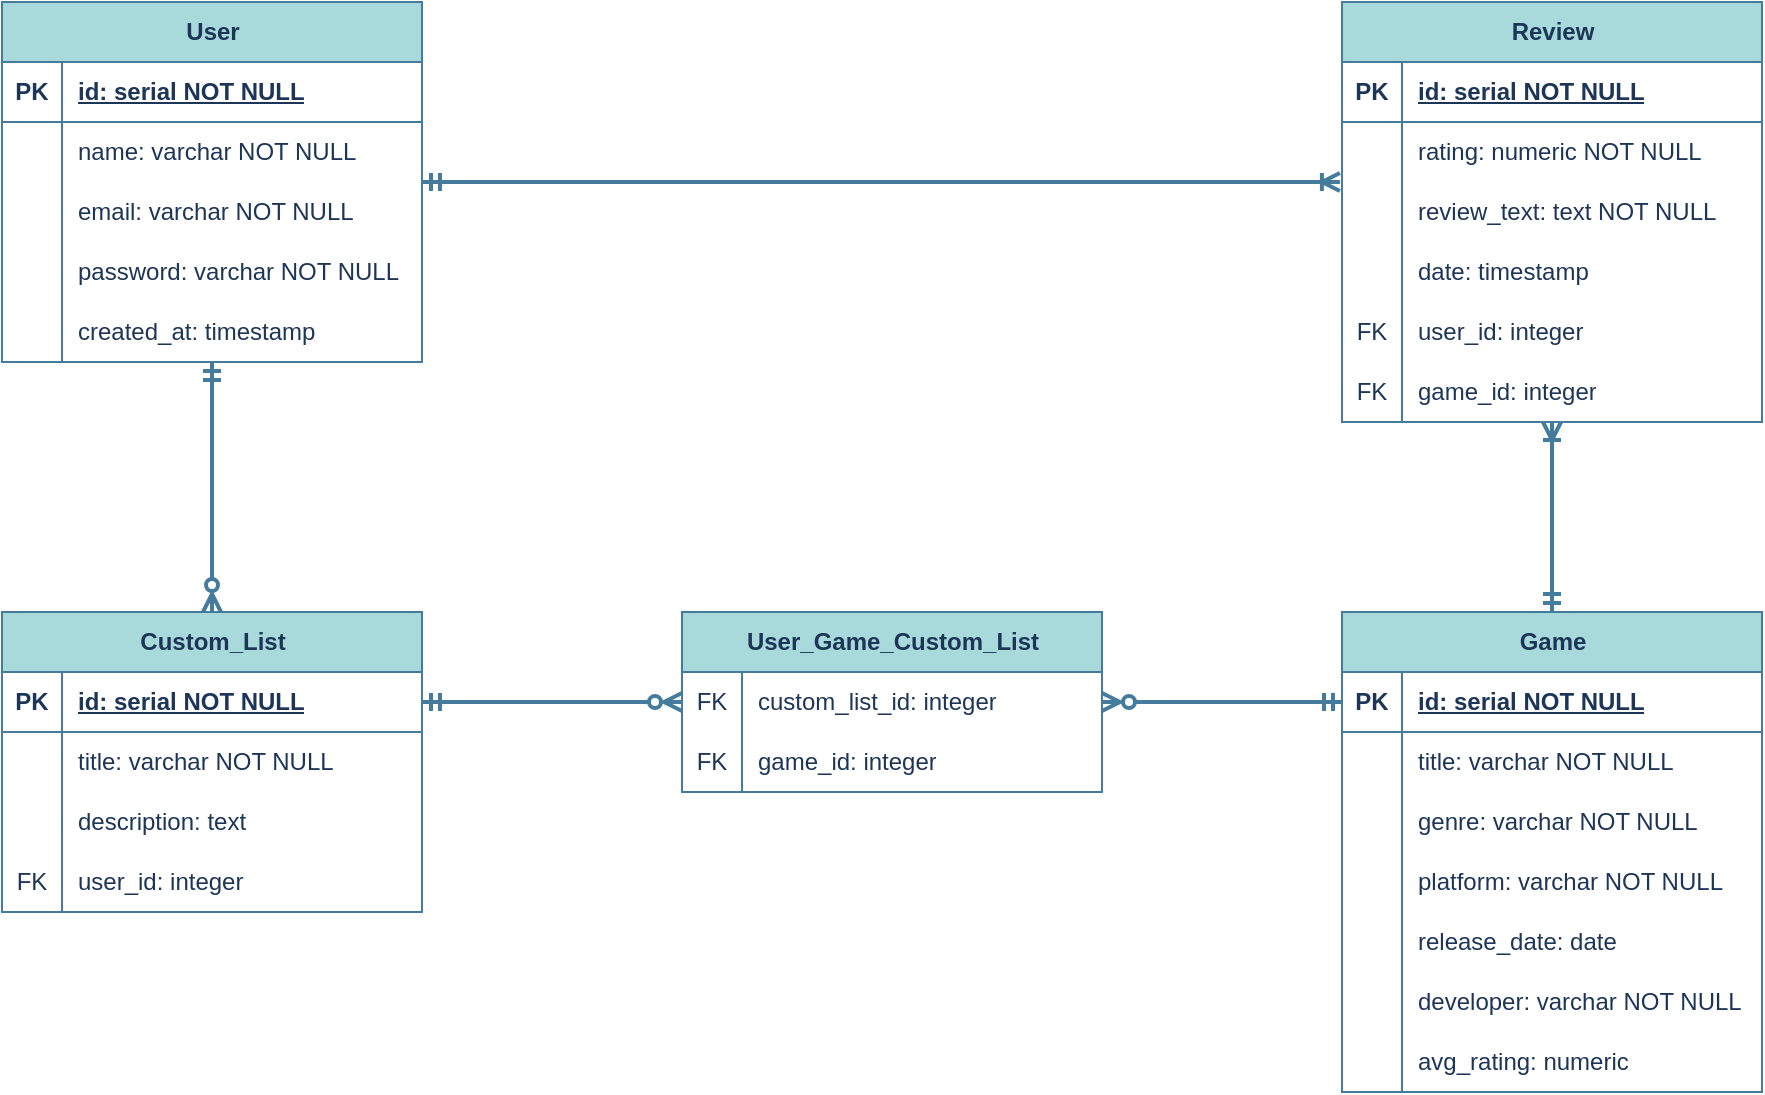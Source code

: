 <mxfile version="21.7.4" type="github">
  <diagram id="R2lEEEUBdFMjLlhIrx00" name="Page-1">
    <mxGraphModel dx="1366" dy="745" grid="1" gridSize="10" guides="1" tooltips="1" connect="1" arrows="1" fold="1" page="1" pageScale="1" pageWidth="850" pageHeight="1100" math="0" shadow="0" extFonts="Permanent Marker^https://fonts.googleapis.com/css?family=Permanent+Marker">
      <root>
        <mxCell id="0" />
        <mxCell id="1" parent="0" />
        <mxCell id="s5a3ey9joTp5pYHmRyD6-154" style="edgeStyle=orthogonalEdgeStyle;rounded=0;orthogonalLoop=1;jettySize=auto;html=1;strokeColor=#457B9D;fontColor=#1D3557;fillColor=#A8DADC;strokeWidth=2;endArrow=ERoneToMany;endFill=0;startArrow=ERmandOne;startFill=0;entryX=-0.005;entryY=0;entryDx=0;entryDy=0;entryPerimeter=0;" edge="1" parent="1" source="s5a3ey9joTp5pYHmRyD6-1" target="s5a3ey9joTp5pYHmRyD6-132">
          <mxGeometry relative="1" as="geometry">
            <Array as="points">
              <mxPoint x="1010" y="320" />
              <mxPoint x="1010" y="320" />
            </Array>
          </mxGeometry>
        </mxCell>
        <mxCell id="s5a3ey9joTp5pYHmRyD6-160" style="edgeStyle=orthogonalEdgeStyle;rounded=0;orthogonalLoop=1;jettySize=auto;html=1;entryX=0.5;entryY=0;entryDx=0;entryDy=0;strokeColor=#457B9D;fontColor=#1D3557;fillColor=#A8DADC;endArrow=ERzeroToMany;endFill=0;strokeWidth=2;startArrow=ERmandOne;startFill=0;" edge="1" parent="1" source="s5a3ey9joTp5pYHmRyD6-1" target="s5a3ey9joTp5pYHmRyD6-80">
          <mxGeometry relative="1" as="geometry" />
        </mxCell>
        <mxCell id="s5a3ey9joTp5pYHmRyD6-1" value="User" style="shape=table;startSize=30;container=1;collapsible=1;childLayout=tableLayout;fixedRows=1;rowLines=0;fontStyle=1;align=center;resizeLast=1;html=1;strokeColor=#457B9D;fontColor=#1D3557;fillColor=#A8DADC;" vertex="1" parent="1">
          <mxGeometry x="450" y="230" width="210" height="180" as="geometry" />
        </mxCell>
        <mxCell id="s5a3ey9joTp5pYHmRyD6-2" value="" style="shape=tableRow;horizontal=0;startSize=0;swimlaneHead=0;swimlaneBody=0;fillColor=none;collapsible=0;dropTarget=0;points=[[0,0.5],[1,0.5]];portConstraint=eastwest;top=0;left=0;right=0;bottom=1;strokeColor=#457B9D;fontColor=#1D3557;" vertex="1" parent="s5a3ey9joTp5pYHmRyD6-1">
          <mxGeometry y="30" width="210" height="30" as="geometry" />
        </mxCell>
        <mxCell id="s5a3ey9joTp5pYHmRyD6-3" value="PK" style="shape=partialRectangle;connectable=0;fillColor=none;top=0;left=0;bottom=0;right=0;fontStyle=1;overflow=hidden;whiteSpace=wrap;html=1;strokeColor=#457B9D;fontColor=#1D3557;" vertex="1" parent="s5a3ey9joTp5pYHmRyD6-2">
          <mxGeometry width="30" height="30" as="geometry">
            <mxRectangle width="30" height="30" as="alternateBounds" />
          </mxGeometry>
        </mxCell>
        <mxCell id="s5a3ey9joTp5pYHmRyD6-4" value="id: serial NOT NULL" style="shape=partialRectangle;connectable=0;fillColor=none;top=0;left=0;bottom=0;right=0;align=left;spacingLeft=6;fontStyle=5;overflow=hidden;whiteSpace=wrap;html=1;strokeColor=#457B9D;fontColor=#1D3557;" vertex="1" parent="s5a3ey9joTp5pYHmRyD6-2">
          <mxGeometry x="30" width="180" height="30" as="geometry">
            <mxRectangle width="180" height="30" as="alternateBounds" />
          </mxGeometry>
        </mxCell>
        <mxCell id="s5a3ey9joTp5pYHmRyD6-5" value="" style="shape=tableRow;horizontal=0;startSize=0;swimlaneHead=0;swimlaneBody=0;fillColor=none;collapsible=0;dropTarget=0;points=[[0,0.5],[1,0.5]];portConstraint=eastwest;top=0;left=0;right=0;bottom=0;strokeColor=#457B9D;fontColor=#1D3557;" vertex="1" parent="s5a3ey9joTp5pYHmRyD6-1">
          <mxGeometry y="60" width="210" height="30" as="geometry" />
        </mxCell>
        <mxCell id="s5a3ey9joTp5pYHmRyD6-6" value="" style="shape=partialRectangle;connectable=0;fillColor=none;top=0;left=0;bottom=0;right=0;editable=1;overflow=hidden;whiteSpace=wrap;html=1;strokeColor=#457B9D;fontColor=#1D3557;" vertex="1" parent="s5a3ey9joTp5pYHmRyD6-5">
          <mxGeometry width="30" height="30" as="geometry">
            <mxRectangle width="30" height="30" as="alternateBounds" />
          </mxGeometry>
        </mxCell>
        <mxCell id="s5a3ey9joTp5pYHmRyD6-7" value="name: varchar NOT NULL" style="shape=partialRectangle;connectable=0;fillColor=none;top=0;left=0;bottom=0;right=0;align=left;spacingLeft=6;overflow=hidden;whiteSpace=wrap;html=1;strokeColor=#457B9D;fontColor=#1D3557;" vertex="1" parent="s5a3ey9joTp5pYHmRyD6-5">
          <mxGeometry x="30" width="180" height="30" as="geometry">
            <mxRectangle width="180" height="30" as="alternateBounds" />
          </mxGeometry>
        </mxCell>
        <mxCell id="s5a3ey9joTp5pYHmRyD6-8" value="" style="shape=tableRow;horizontal=0;startSize=0;swimlaneHead=0;swimlaneBody=0;fillColor=none;collapsible=0;dropTarget=0;points=[[0,0.5],[1,0.5]];portConstraint=eastwest;top=0;left=0;right=0;bottom=0;strokeColor=#457B9D;fontColor=#1D3557;" vertex="1" parent="s5a3ey9joTp5pYHmRyD6-1">
          <mxGeometry y="90" width="210" height="30" as="geometry" />
        </mxCell>
        <mxCell id="s5a3ey9joTp5pYHmRyD6-9" value="" style="shape=partialRectangle;connectable=0;fillColor=none;top=0;left=0;bottom=0;right=0;editable=1;overflow=hidden;whiteSpace=wrap;html=1;strokeColor=#457B9D;fontColor=#1D3557;" vertex="1" parent="s5a3ey9joTp5pYHmRyD6-8">
          <mxGeometry width="30" height="30" as="geometry">
            <mxRectangle width="30" height="30" as="alternateBounds" />
          </mxGeometry>
        </mxCell>
        <mxCell id="s5a3ey9joTp5pYHmRyD6-10" value="email: varchar NOT NULL" style="shape=partialRectangle;connectable=0;fillColor=none;top=0;left=0;bottom=0;right=0;align=left;spacingLeft=6;overflow=hidden;whiteSpace=wrap;html=1;strokeColor=#457B9D;fontColor=#1D3557;" vertex="1" parent="s5a3ey9joTp5pYHmRyD6-8">
          <mxGeometry x="30" width="180" height="30" as="geometry">
            <mxRectangle width="180" height="30" as="alternateBounds" />
          </mxGeometry>
        </mxCell>
        <mxCell id="s5a3ey9joTp5pYHmRyD6-11" value="" style="shape=tableRow;horizontal=0;startSize=0;swimlaneHead=0;swimlaneBody=0;fillColor=none;collapsible=0;dropTarget=0;points=[[0,0.5],[1,0.5]];portConstraint=eastwest;top=0;left=0;right=0;bottom=0;strokeColor=#457B9D;fontColor=#1D3557;" vertex="1" parent="s5a3ey9joTp5pYHmRyD6-1">
          <mxGeometry y="120" width="210" height="30" as="geometry" />
        </mxCell>
        <mxCell id="s5a3ey9joTp5pYHmRyD6-12" value="" style="shape=partialRectangle;connectable=0;fillColor=none;top=0;left=0;bottom=0;right=0;editable=1;overflow=hidden;whiteSpace=wrap;html=1;strokeColor=#457B9D;fontColor=#1D3557;" vertex="1" parent="s5a3ey9joTp5pYHmRyD6-11">
          <mxGeometry width="30" height="30" as="geometry">
            <mxRectangle width="30" height="30" as="alternateBounds" />
          </mxGeometry>
        </mxCell>
        <mxCell id="s5a3ey9joTp5pYHmRyD6-13" value="password: varchar NOT NULL" style="shape=partialRectangle;connectable=0;fillColor=none;top=0;left=0;bottom=0;right=0;align=left;spacingLeft=6;overflow=hidden;whiteSpace=wrap;html=1;strokeColor=#457B9D;fontColor=#1D3557;" vertex="1" parent="s5a3ey9joTp5pYHmRyD6-11">
          <mxGeometry x="30" width="180" height="30" as="geometry">
            <mxRectangle width="180" height="30" as="alternateBounds" />
          </mxGeometry>
        </mxCell>
        <mxCell id="s5a3ey9joTp5pYHmRyD6-17" value="" style="shape=tableRow;horizontal=0;startSize=0;swimlaneHead=0;swimlaneBody=0;fillColor=none;collapsible=0;dropTarget=0;points=[[0,0.5],[1,0.5]];portConstraint=eastwest;top=0;left=0;right=0;bottom=0;strokeColor=#457B9D;fontColor=#1D3557;" vertex="1" parent="s5a3ey9joTp5pYHmRyD6-1">
          <mxGeometry y="150" width="210" height="30" as="geometry" />
        </mxCell>
        <mxCell id="s5a3ey9joTp5pYHmRyD6-18" value="" style="shape=partialRectangle;connectable=0;fillColor=none;top=0;left=0;bottom=0;right=0;editable=1;overflow=hidden;whiteSpace=wrap;html=1;strokeColor=#457B9D;fontColor=#1D3557;" vertex="1" parent="s5a3ey9joTp5pYHmRyD6-17">
          <mxGeometry width="30" height="30" as="geometry">
            <mxRectangle width="30" height="30" as="alternateBounds" />
          </mxGeometry>
        </mxCell>
        <mxCell id="s5a3ey9joTp5pYHmRyD6-19" value="created_at: timestamp" style="shape=partialRectangle;connectable=0;fillColor=none;top=0;left=0;bottom=0;right=0;align=left;spacingLeft=6;overflow=hidden;whiteSpace=wrap;html=1;strokeColor=#457B9D;fontColor=#1D3557;" vertex="1" parent="s5a3ey9joTp5pYHmRyD6-17">
          <mxGeometry x="30" width="180" height="30" as="geometry">
            <mxRectangle width="180" height="30" as="alternateBounds" />
          </mxGeometry>
        </mxCell>
        <mxCell id="s5a3ey9joTp5pYHmRyD6-58" value="Game" style="shape=table;startSize=30;container=1;collapsible=1;childLayout=tableLayout;fixedRows=1;rowLines=0;fontStyle=1;align=center;resizeLast=1;html=1;strokeColor=#457B9D;fontColor=#1D3557;fillColor=#A8DADC;" vertex="1" parent="1">
          <mxGeometry x="1120" y="535" width="210" height="240" as="geometry" />
        </mxCell>
        <mxCell id="s5a3ey9joTp5pYHmRyD6-59" value="" style="shape=tableRow;horizontal=0;startSize=0;swimlaneHead=0;swimlaneBody=0;fillColor=none;collapsible=0;dropTarget=0;points=[[0,0.5],[1,0.5]];portConstraint=eastwest;top=0;left=0;right=0;bottom=1;strokeColor=#457B9D;fontColor=#1D3557;" vertex="1" parent="s5a3ey9joTp5pYHmRyD6-58">
          <mxGeometry y="30" width="210" height="30" as="geometry" />
        </mxCell>
        <mxCell id="s5a3ey9joTp5pYHmRyD6-60" value="PK" style="shape=partialRectangle;connectable=0;fillColor=none;top=0;left=0;bottom=0;right=0;fontStyle=1;overflow=hidden;whiteSpace=wrap;html=1;strokeColor=#457B9D;fontColor=#1D3557;" vertex="1" parent="s5a3ey9joTp5pYHmRyD6-59">
          <mxGeometry width="30" height="30" as="geometry">
            <mxRectangle width="30" height="30" as="alternateBounds" />
          </mxGeometry>
        </mxCell>
        <mxCell id="s5a3ey9joTp5pYHmRyD6-61" value="id: serial NOT NULL" style="shape=partialRectangle;connectable=0;fillColor=none;top=0;left=0;bottom=0;right=0;align=left;spacingLeft=6;fontStyle=5;overflow=hidden;whiteSpace=wrap;html=1;strokeColor=#457B9D;fontColor=#1D3557;" vertex="1" parent="s5a3ey9joTp5pYHmRyD6-59">
          <mxGeometry x="30" width="180" height="30" as="geometry">
            <mxRectangle width="180" height="30" as="alternateBounds" />
          </mxGeometry>
        </mxCell>
        <mxCell id="s5a3ey9joTp5pYHmRyD6-62" value="" style="shape=tableRow;horizontal=0;startSize=0;swimlaneHead=0;swimlaneBody=0;fillColor=none;collapsible=0;dropTarget=0;points=[[0,0.5],[1,0.5]];portConstraint=eastwest;top=0;left=0;right=0;bottom=0;strokeColor=#457B9D;fontColor=#1D3557;" vertex="1" parent="s5a3ey9joTp5pYHmRyD6-58">
          <mxGeometry y="60" width="210" height="30" as="geometry" />
        </mxCell>
        <mxCell id="s5a3ey9joTp5pYHmRyD6-63" value="" style="shape=partialRectangle;connectable=0;fillColor=none;top=0;left=0;bottom=0;right=0;editable=1;overflow=hidden;whiteSpace=wrap;html=1;strokeColor=#457B9D;fontColor=#1D3557;" vertex="1" parent="s5a3ey9joTp5pYHmRyD6-62">
          <mxGeometry width="30" height="30" as="geometry">
            <mxRectangle width="30" height="30" as="alternateBounds" />
          </mxGeometry>
        </mxCell>
        <mxCell id="s5a3ey9joTp5pYHmRyD6-64" value="title: varchar NOT NULL" style="shape=partialRectangle;connectable=0;fillColor=none;top=0;left=0;bottom=0;right=0;align=left;spacingLeft=6;overflow=hidden;whiteSpace=wrap;html=1;strokeColor=#457B9D;fontColor=#1D3557;" vertex="1" parent="s5a3ey9joTp5pYHmRyD6-62">
          <mxGeometry x="30" width="180" height="30" as="geometry">
            <mxRectangle width="180" height="30" as="alternateBounds" />
          </mxGeometry>
        </mxCell>
        <mxCell id="s5a3ey9joTp5pYHmRyD6-65" value="" style="shape=tableRow;horizontal=0;startSize=0;swimlaneHead=0;swimlaneBody=0;fillColor=none;collapsible=0;dropTarget=0;points=[[0,0.5],[1,0.5]];portConstraint=eastwest;top=0;left=0;right=0;bottom=0;strokeColor=#457B9D;fontColor=#1D3557;" vertex="1" parent="s5a3ey9joTp5pYHmRyD6-58">
          <mxGeometry y="90" width="210" height="30" as="geometry" />
        </mxCell>
        <mxCell id="s5a3ey9joTp5pYHmRyD6-66" value="" style="shape=partialRectangle;connectable=0;fillColor=none;top=0;left=0;bottom=0;right=0;editable=1;overflow=hidden;whiteSpace=wrap;html=1;strokeColor=#457B9D;fontColor=#1D3557;" vertex="1" parent="s5a3ey9joTp5pYHmRyD6-65">
          <mxGeometry width="30" height="30" as="geometry">
            <mxRectangle width="30" height="30" as="alternateBounds" />
          </mxGeometry>
        </mxCell>
        <mxCell id="s5a3ey9joTp5pYHmRyD6-67" value="genre: varchar NOT NULL" style="shape=partialRectangle;connectable=0;fillColor=none;top=0;left=0;bottom=0;right=0;align=left;spacingLeft=6;overflow=hidden;whiteSpace=wrap;html=1;strokeColor=#457B9D;fontColor=#1D3557;" vertex="1" parent="s5a3ey9joTp5pYHmRyD6-65">
          <mxGeometry x="30" width="180" height="30" as="geometry">
            <mxRectangle width="180" height="30" as="alternateBounds" />
          </mxGeometry>
        </mxCell>
        <mxCell id="s5a3ey9joTp5pYHmRyD6-68" value="" style="shape=tableRow;horizontal=0;startSize=0;swimlaneHead=0;swimlaneBody=0;fillColor=none;collapsible=0;dropTarget=0;points=[[0,0.5],[1,0.5]];portConstraint=eastwest;top=0;left=0;right=0;bottom=0;strokeColor=#457B9D;fontColor=#1D3557;" vertex="1" parent="s5a3ey9joTp5pYHmRyD6-58">
          <mxGeometry y="120" width="210" height="30" as="geometry" />
        </mxCell>
        <mxCell id="s5a3ey9joTp5pYHmRyD6-69" value="" style="shape=partialRectangle;connectable=0;fillColor=none;top=0;left=0;bottom=0;right=0;editable=1;overflow=hidden;whiteSpace=wrap;html=1;strokeColor=#457B9D;fontColor=#1D3557;" vertex="1" parent="s5a3ey9joTp5pYHmRyD6-68">
          <mxGeometry width="30" height="30" as="geometry">
            <mxRectangle width="30" height="30" as="alternateBounds" />
          </mxGeometry>
        </mxCell>
        <mxCell id="s5a3ey9joTp5pYHmRyD6-70" value="platform: varchar NOT NULL" style="shape=partialRectangle;connectable=0;fillColor=none;top=0;left=0;bottom=0;right=0;align=left;spacingLeft=6;overflow=hidden;whiteSpace=wrap;html=1;strokeColor=#457B9D;fontColor=#1D3557;" vertex="1" parent="s5a3ey9joTp5pYHmRyD6-68">
          <mxGeometry x="30" width="180" height="30" as="geometry">
            <mxRectangle width="180" height="30" as="alternateBounds" />
          </mxGeometry>
        </mxCell>
        <mxCell id="s5a3ey9joTp5pYHmRyD6-71" value="" style="shape=tableRow;horizontal=0;startSize=0;swimlaneHead=0;swimlaneBody=0;fillColor=none;collapsible=0;dropTarget=0;points=[[0,0.5],[1,0.5]];portConstraint=eastwest;top=0;left=0;right=0;bottom=0;strokeColor=#457B9D;fontColor=#1D3557;" vertex="1" parent="s5a3ey9joTp5pYHmRyD6-58">
          <mxGeometry y="150" width="210" height="30" as="geometry" />
        </mxCell>
        <mxCell id="s5a3ey9joTp5pYHmRyD6-72" value="" style="shape=partialRectangle;connectable=0;fillColor=none;top=0;left=0;bottom=0;right=0;editable=1;overflow=hidden;whiteSpace=wrap;html=1;strokeColor=#457B9D;fontColor=#1D3557;" vertex="1" parent="s5a3ey9joTp5pYHmRyD6-71">
          <mxGeometry width="30" height="30" as="geometry">
            <mxRectangle width="30" height="30" as="alternateBounds" />
          </mxGeometry>
        </mxCell>
        <mxCell id="s5a3ey9joTp5pYHmRyD6-73" value="release_date: date" style="shape=partialRectangle;connectable=0;fillColor=none;top=0;left=0;bottom=0;right=0;align=left;spacingLeft=6;overflow=hidden;whiteSpace=wrap;html=1;strokeColor=#457B9D;fontColor=#1D3557;" vertex="1" parent="s5a3ey9joTp5pYHmRyD6-71">
          <mxGeometry x="30" width="180" height="30" as="geometry">
            <mxRectangle width="180" height="30" as="alternateBounds" />
          </mxGeometry>
        </mxCell>
        <mxCell id="s5a3ey9joTp5pYHmRyD6-74" value="" style="shape=tableRow;horizontal=0;startSize=0;swimlaneHead=0;swimlaneBody=0;fillColor=none;collapsible=0;dropTarget=0;points=[[0,0.5],[1,0.5]];portConstraint=eastwest;top=0;left=0;right=0;bottom=0;strokeColor=#457B9D;fontColor=#1D3557;" vertex="1" parent="s5a3ey9joTp5pYHmRyD6-58">
          <mxGeometry y="180" width="210" height="30" as="geometry" />
        </mxCell>
        <mxCell id="s5a3ey9joTp5pYHmRyD6-75" value="" style="shape=partialRectangle;connectable=0;fillColor=none;top=0;left=0;bottom=0;right=0;editable=1;overflow=hidden;whiteSpace=wrap;html=1;strokeColor=#457B9D;fontColor=#1D3557;" vertex="1" parent="s5a3ey9joTp5pYHmRyD6-74">
          <mxGeometry width="30" height="30" as="geometry">
            <mxRectangle width="30" height="30" as="alternateBounds" />
          </mxGeometry>
        </mxCell>
        <mxCell id="s5a3ey9joTp5pYHmRyD6-76" value="developer: varchar NOT NULL" style="shape=partialRectangle;connectable=0;fillColor=none;top=0;left=0;bottom=0;right=0;align=left;spacingLeft=6;overflow=hidden;whiteSpace=wrap;html=1;strokeColor=#457B9D;fontColor=#1D3557;" vertex="1" parent="s5a3ey9joTp5pYHmRyD6-74">
          <mxGeometry x="30" width="180" height="30" as="geometry">
            <mxRectangle width="180" height="30" as="alternateBounds" />
          </mxGeometry>
        </mxCell>
        <mxCell id="s5a3ey9joTp5pYHmRyD6-77" value="" style="shape=tableRow;horizontal=0;startSize=0;swimlaneHead=0;swimlaneBody=0;fillColor=none;collapsible=0;dropTarget=0;points=[[0,0.5],[1,0.5]];portConstraint=eastwest;top=0;left=0;right=0;bottom=0;strokeColor=#457B9D;fontColor=#1D3557;" vertex="1" parent="s5a3ey9joTp5pYHmRyD6-58">
          <mxGeometry y="210" width="210" height="30" as="geometry" />
        </mxCell>
        <mxCell id="s5a3ey9joTp5pYHmRyD6-78" value="" style="shape=partialRectangle;connectable=0;fillColor=none;top=0;left=0;bottom=0;right=0;editable=1;overflow=hidden;whiteSpace=wrap;html=1;strokeColor=#457B9D;fontColor=#1D3557;" vertex="1" parent="s5a3ey9joTp5pYHmRyD6-77">
          <mxGeometry width="30" height="30" as="geometry">
            <mxRectangle width="30" height="30" as="alternateBounds" />
          </mxGeometry>
        </mxCell>
        <mxCell id="s5a3ey9joTp5pYHmRyD6-79" value="avg_rating: numeric" style="shape=partialRectangle;connectable=0;fillColor=none;top=0;left=0;bottom=0;right=0;align=left;spacingLeft=6;overflow=hidden;whiteSpace=wrap;html=1;strokeColor=#457B9D;fontColor=#1D3557;" vertex="1" parent="s5a3ey9joTp5pYHmRyD6-77">
          <mxGeometry x="30" width="180" height="30" as="geometry">
            <mxRectangle width="180" height="30" as="alternateBounds" />
          </mxGeometry>
        </mxCell>
        <mxCell id="s5a3ey9joTp5pYHmRyD6-80" value="Custom_List" style="shape=table;startSize=30;container=1;collapsible=1;childLayout=tableLayout;fixedRows=1;rowLines=0;fontStyle=1;align=center;resizeLast=1;html=1;strokeColor=#457B9D;fontColor=#1D3557;fillColor=#A8DADC;" vertex="1" parent="1">
          <mxGeometry x="450" y="535" width="210" height="150" as="geometry" />
        </mxCell>
        <mxCell id="s5a3ey9joTp5pYHmRyD6-81" value="" style="shape=tableRow;horizontal=0;startSize=0;swimlaneHead=0;swimlaneBody=0;fillColor=none;collapsible=0;dropTarget=0;points=[[0,0.5],[1,0.5]];portConstraint=eastwest;top=0;left=0;right=0;bottom=1;strokeColor=#457B9D;fontColor=#1D3557;" vertex="1" parent="s5a3ey9joTp5pYHmRyD6-80">
          <mxGeometry y="30" width="210" height="30" as="geometry" />
        </mxCell>
        <mxCell id="s5a3ey9joTp5pYHmRyD6-82" value="PK" style="shape=partialRectangle;connectable=0;fillColor=none;top=0;left=0;bottom=0;right=0;fontStyle=1;overflow=hidden;whiteSpace=wrap;html=1;strokeColor=#457B9D;fontColor=#1D3557;" vertex="1" parent="s5a3ey9joTp5pYHmRyD6-81">
          <mxGeometry width="30" height="30" as="geometry">
            <mxRectangle width="30" height="30" as="alternateBounds" />
          </mxGeometry>
        </mxCell>
        <mxCell id="s5a3ey9joTp5pYHmRyD6-83" value="id: serial NOT NULL" style="shape=partialRectangle;connectable=0;fillColor=none;top=0;left=0;bottom=0;right=0;align=left;spacingLeft=6;fontStyle=5;overflow=hidden;whiteSpace=wrap;html=1;strokeColor=#457B9D;fontColor=#1D3557;" vertex="1" parent="s5a3ey9joTp5pYHmRyD6-81">
          <mxGeometry x="30" width="180" height="30" as="geometry">
            <mxRectangle width="180" height="30" as="alternateBounds" />
          </mxGeometry>
        </mxCell>
        <mxCell id="s5a3ey9joTp5pYHmRyD6-87" value="" style="shape=tableRow;horizontal=0;startSize=0;swimlaneHead=0;swimlaneBody=0;fillColor=none;collapsible=0;dropTarget=0;points=[[0,0.5],[1,0.5]];portConstraint=eastwest;top=0;left=0;right=0;bottom=0;strokeColor=#457B9D;fontColor=#1D3557;" vertex="1" parent="s5a3ey9joTp5pYHmRyD6-80">
          <mxGeometry y="60" width="210" height="30" as="geometry" />
        </mxCell>
        <mxCell id="s5a3ey9joTp5pYHmRyD6-88" value="" style="shape=partialRectangle;connectable=0;fillColor=none;top=0;left=0;bottom=0;right=0;editable=1;overflow=hidden;whiteSpace=wrap;html=1;strokeColor=#457B9D;fontColor=#1D3557;" vertex="1" parent="s5a3ey9joTp5pYHmRyD6-87">
          <mxGeometry width="30" height="30" as="geometry">
            <mxRectangle width="30" height="30" as="alternateBounds" />
          </mxGeometry>
        </mxCell>
        <mxCell id="s5a3ey9joTp5pYHmRyD6-89" value="title: varchar NOT NULL" style="shape=partialRectangle;connectable=0;fillColor=none;top=0;left=0;bottom=0;right=0;align=left;spacingLeft=6;overflow=hidden;whiteSpace=wrap;html=1;strokeColor=#457B9D;fontColor=#1D3557;" vertex="1" parent="s5a3ey9joTp5pYHmRyD6-87">
          <mxGeometry x="30" width="180" height="30" as="geometry">
            <mxRectangle width="180" height="30" as="alternateBounds" />
          </mxGeometry>
        </mxCell>
        <mxCell id="s5a3ey9joTp5pYHmRyD6-90" value="" style="shape=tableRow;horizontal=0;startSize=0;swimlaneHead=0;swimlaneBody=0;fillColor=none;collapsible=0;dropTarget=0;points=[[0,0.5],[1,0.5]];portConstraint=eastwest;top=0;left=0;right=0;bottom=0;strokeColor=#457B9D;fontColor=#1D3557;" vertex="1" parent="s5a3ey9joTp5pYHmRyD6-80">
          <mxGeometry y="90" width="210" height="30" as="geometry" />
        </mxCell>
        <mxCell id="s5a3ey9joTp5pYHmRyD6-91" value="" style="shape=partialRectangle;connectable=0;fillColor=none;top=0;left=0;bottom=0;right=0;editable=1;overflow=hidden;whiteSpace=wrap;html=1;strokeColor=#457B9D;fontColor=#1D3557;" vertex="1" parent="s5a3ey9joTp5pYHmRyD6-90">
          <mxGeometry width="30" height="30" as="geometry">
            <mxRectangle width="30" height="30" as="alternateBounds" />
          </mxGeometry>
        </mxCell>
        <mxCell id="s5a3ey9joTp5pYHmRyD6-92" value="description: text" style="shape=partialRectangle;connectable=0;fillColor=none;top=0;left=0;bottom=0;right=0;align=left;spacingLeft=6;overflow=hidden;whiteSpace=wrap;html=1;strokeColor=#457B9D;fontColor=#1D3557;" vertex="1" parent="s5a3ey9joTp5pYHmRyD6-90">
          <mxGeometry x="30" width="180" height="30" as="geometry">
            <mxRectangle width="180" height="30" as="alternateBounds" />
          </mxGeometry>
        </mxCell>
        <mxCell id="s5a3ey9joTp5pYHmRyD6-106" value="" style="shape=tableRow;horizontal=0;startSize=0;swimlaneHead=0;swimlaneBody=0;fillColor=none;collapsible=0;dropTarget=0;points=[[0,0.5],[1,0.5]];portConstraint=eastwest;top=0;left=0;right=0;bottom=0;strokeColor=#457B9D;fontColor=#1D3557;" vertex="1" parent="s5a3ey9joTp5pYHmRyD6-80">
          <mxGeometry y="120" width="210" height="30" as="geometry" />
        </mxCell>
        <mxCell id="s5a3ey9joTp5pYHmRyD6-107" value="FK" style="shape=partialRectangle;connectable=0;fillColor=none;top=0;left=0;bottom=0;right=0;fontStyle=0;overflow=hidden;whiteSpace=wrap;html=1;strokeColor=#457B9D;fontColor=#1D3557;" vertex="1" parent="s5a3ey9joTp5pYHmRyD6-106">
          <mxGeometry width="30" height="30" as="geometry">
            <mxRectangle width="30" height="30" as="alternateBounds" />
          </mxGeometry>
        </mxCell>
        <mxCell id="s5a3ey9joTp5pYHmRyD6-108" value="user_id: integer" style="shape=partialRectangle;connectable=0;fillColor=none;top=0;left=0;bottom=0;right=0;align=left;spacingLeft=6;fontStyle=0;overflow=hidden;whiteSpace=wrap;html=1;strokeColor=#457B9D;fontColor=#1D3557;" vertex="1" parent="s5a3ey9joTp5pYHmRyD6-106">
          <mxGeometry x="30" width="180" height="30" as="geometry">
            <mxRectangle width="180" height="30" as="alternateBounds" />
          </mxGeometry>
        </mxCell>
        <mxCell id="s5a3ey9joTp5pYHmRyD6-159" style="edgeStyle=orthogonalEdgeStyle;rounded=0;orthogonalLoop=1;jettySize=auto;html=1;entryX=0;entryY=0.5;entryDx=0;entryDy=0;strokeColor=#457B9D;fontColor=#1D3557;fillColor=#A8DADC;strokeWidth=2;endArrow=ERmandOne;endFill=0;startArrow=ERzeroToMany;startFill=0;" edge="1" parent="1" source="s5a3ey9joTp5pYHmRyD6-109" target="s5a3ey9joTp5pYHmRyD6-59">
          <mxGeometry relative="1" as="geometry" />
        </mxCell>
        <mxCell id="s5a3ey9joTp5pYHmRyD6-109" value="User_Game_Custom_List" style="shape=table;startSize=30;container=1;collapsible=1;childLayout=tableLayout;fixedRows=1;rowLines=0;fontStyle=1;align=center;resizeLast=1;html=1;strokeColor=#457B9D;fontColor=#1D3557;fillColor=#A8DADC;" vertex="1" parent="1">
          <mxGeometry x="790" y="535" width="210" height="90" as="geometry" />
        </mxCell>
        <mxCell id="s5a3ey9joTp5pYHmRyD6-119" value="" style="shape=tableRow;horizontal=0;startSize=0;swimlaneHead=0;swimlaneBody=0;fillColor=none;collapsible=0;dropTarget=0;points=[[0,0.5],[1,0.5]];portConstraint=eastwest;top=0;left=0;right=0;bottom=0;strokeColor=#457B9D;fontColor=#1D3557;" vertex="1" parent="s5a3ey9joTp5pYHmRyD6-109">
          <mxGeometry y="30" width="210" height="30" as="geometry" />
        </mxCell>
        <mxCell id="s5a3ey9joTp5pYHmRyD6-120" value="FK" style="shape=partialRectangle;connectable=0;fillColor=none;top=0;left=0;bottom=0;right=0;fontStyle=0;overflow=hidden;whiteSpace=wrap;html=1;strokeColor=#457B9D;fontColor=#1D3557;" vertex="1" parent="s5a3ey9joTp5pYHmRyD6-119">
          <mxGeometry width="30" height="30" as="geometry">
            <mxRectangle width="30" height="30" as="alternateBounds" />
          </mxGeometry>
        </mxCell>
        <mxCell id="s5a3ey9joTp5pYHmRyD6-121" value="custom_list_id: integer" style="shape=partialRectangle;connectable=0;fillColor=none;top=0;left=0;bottom=0;right=0;align=left;spacingLeft=6;fontStyle=0;overflow=hidden;whiteSpace=wrap;html=1;strokeColor=#457B9D;fontColor=#1D3557;" vertex="1" parent="s5a3ey9joTp5pYHmRyD6-119">
          <mxGeometry x="30" width="180" height="30" as="geometry">
            <mxRectangle width="180" height="30" as="alternateBounds" />
          </mxGeometry>
        </mxCell>
        <mxCell id="s5a3ey9joTp5pYHmRyD6-122" value="" style="shape=tableRow;horizontal=0;startSize=0;swimlaneHead=0;swimlaneBody=0;fillColor=none;collapsible=0;dropTarget=0;points=[[0,0.5],[1,0.5]];portConstraint=eastwest;top=0;left=0;right=0;bottom=0;strokeColor=#457B9D;fontColor=#1D3557;" vertex="1" parent="s5a3ey9joTp5pYHmRyD6-109">
          <mxGeometry y="60" width="210" height="30" as="geometry" />
        </mxCell>
        <mxCell id="s5a3ey9joTp5pYHmRyD6-123" value="FK" style="shape=partialRectangle;connectable=0;fillColor=none;top=0;left=0;bottom=0;right=0;fontStyle=0;overflow=hidden;whiteSpace=wrap;html=1;strokeColor=#457B9D;fontColor=#1D3557;" vertex="1" parent="s5a3ey9joTp5pYHmRyD6-122">
          <mxGeometry width="30" height="30" as="geometry">
            <mxRectangle width="30" height="30" as="alternateBounds" />
          </mxGeometry>
        </mxCell>
        <mxCell id="s5a3ey9joTp5pYHmRyD6-124" value="game_id: integer" style="shape=partialRectangle;connectable=0;fillColor=none;top=0;left=0;bottom=0;right=0;align=left;spacingLeft=6;fontStyle=0;overflow=hidden;whiteSpace=wrap;html=1;strokeColor=#457B9D;fontColor=#1D3557;" vertex="1" parent="s5a3ey9joTp5pYHmRyD6-122">
          <mxGeometry x="30" width="180" height="30" as="geometry">
            <mxRectangle width="180" height="30" as="alternateBounds" />
          </mxGeometry>
        </mxCell>
        <mxCell id="s5a3ey9joTp5pYHmRyD6-156" style="edgeStyle=orthogonalEdgeStyle;rounded=0;orthogonalLoop=1;jettySize=auto;html=1;entryX=0.5;entryY=0;entryDx=0;entryDy=0;strokeColor=#457B9D;fontColor=#1D3557;fillColor=#A8DADC;strokeWidth=2;endArrow=ERmandOne;endFill=0;startArrow=ERoneToMany;startFill=0;" edge="1" parent="1" source="s5a3ey9joTp5pYHmRyD6-125" target="s5a3ey9joTp5pYHmRyD6-58">
          <mxGeometry relative="1" as="geometry" />
        </mxCell>
        <mxCell id="s5a3ey9joTp5pYHmRyD6-125" value="Review" style="shape=table;startSize=30;container=1;collapsible=1;childLayout=tableLayout;fixedRows=1;rowLines=0;fontStyle=1;align=center;resizeLast=1;html=1;strokeColor=#457B9D;fontColor=#1D3557;fillColor=#A8DADC;" vertex="1" parent="1">
          <mxGeometry x="1120" y="230" width="210" height="210" as="geometry" />
        </mxCell>
        <mxCell id="s5a3ey9joTp5pYHmRyD6-126" value="" style="shape=tableRow;horizontal=0;startSize=0;swimlaneHead=0;swimlaneBody=0;fillColor=none;collapsible=0;dropTarget=0;points=[[0,0.5],[1,0.5]];portConstraint=eastwest;top=0;left=0;right=0;bottom=1;strokeColor=#457B9D;fontColor=#1D3557;" vertex="1" parent="s5a3ey9joTp5pYHmRyD6-125">
          <mxGeometry y="30" width="210" height="30" as="geometry" />
        </mxCell>
        <mxCell id="s5a3ey9joTp5pYHmRyD6-127" value="PK" style="shape=partialRectangle;connectable=0;fillColor=none;top=0;left=0;bottom=0;right=0;fontStyle=1;overflow=hidden;whiteSpace=wrap;html=1;strokeColor=#457B9D;fontColor=#1D3557;" vertex="1" parent="s5a3ey9joTp5pYHmRyD6-126">
          <mxGeometry width="30" height="30" as="geometry">
            <mxRectangle width="30" height="30" as="alternateBounds" />
          </mxGeometry>
        </mxCell>
        <mxCell id="s5a3ey9joTp5pYHmRyD6-128" value="id: serial NOT NULL" style="shape=partialRectangle;connectable=0;fillColor=none;top=0;left=0;bottom=0;right=0;align=left;spacingLeft=6;fontStyle=5;overflow=hidden;whiteSpace=wrap;html=1;strokeColor=#457B9D;fontColor=#1D3557;" vertex="1" parent="s5a3ey9joTp5pYHmRyD6-126">
          <mxGeometry x="30" width="180" height="30" as="geometry">
            <mxRectangle width="180" height="30" as="alternateBounds" />
          </mxGeometry>
        </mxCell>
        <mxCell id="s5a3ey9joTp5pYHmRyD6-129" value="" style="shape=tableRow;horizontal=0;startSize=0;swimlaneHead=0;swimlaneBody=0;fillColor=none;collapsible=0;dropTarget=0;points=[[0,0.5],[1,0.5]];portConstraint=eastwest;top=0;left=0;right=0;bottom=0;strokeColor=#457B9D;fontColor=#1D3557;" vertex="1" parent="s5a3ey9joTp5pYHmRyD6-125">
          <mxGeometry y="60" width="210" height="30" as="geometry" />
        </mxCell>
        <mxCell id="s5a3ey9joTp5pYHmRyD6-130" value="" style="shape=partialRectangle;connectable=0;fillColor=none;top=0;left=0;bottom=0;right=0;editable=1;overflow=hidden;whiteSpace=wrap;html=1;strokeColor=#457B9D;fontColor=#1D3557;" vertex="1" parent="s5a3ey9joTp5pYHmRyD6-129">
          <mxGeometry width="30" height="30" as="geometry">
            <mxRectangle width="30" height="30" as="alternateBounds" />
          </mxGeometry>
        </mxCell>
        <mxCell id="s5a3ey9joTp5pYHmRyD6-131" value="rating: numeric NOT NULL" style="shape=partialRectangle;connectable=0;fillColor=none;top=0;left=0;bottom=0;right=0;align=left;spacingLeft=6;overflow=hidden;whiteSpace=wrap;html=1;strokeColor=#457B9D;fontColor=#1D3557;" vertex="1" parent="s5a3ey9joTp5pYHmRyD6-129">
          <mxGeometry x="30" width="180" height="30" as="geometry">
            <mxRectangle width="180" height="30" as="alternateBounds" />
          </mxGeometry>
        </mxCell>
        <mxCell id="s5a3ey9joTp5pYHmRyD6-132" value="" style="shape=tableRow;horizontal=0;startSize=0;swimlaneHead=0;swimlaneBody=0;fillColor=none;collapsible=0;dropTarget=0;points=[[0,0.5],[1,0.5]];portConstraint=eastwest;top=0;left=0;right=0;bottom=0;strokeColor=#457B9D;fontColor=#1D3557;" vertex="1" parent="s5a3ey9joTp5pYHmRyD6-125">
          <mxGeometry y="90" width="210" height="30" as="geometry" />
        </mxCell>
        <mxCell id="s5a3ey9joTp5pYHmRyD6-133" value="" style="shape=partialRectangle;connectable=0;fillColor=none;top=0;left=0;bottom=0;right=0;editable=1;overflow=hidden;whiteSpace=wrap;html=1;strokeColor=#457B9D;fontColor=#1D3557;" vertex="1" parent="s5a3ey9joTp5pYHmRyD6-132">
          <mxGeometry width="30" height="30" as="geometry">
            <mxRectangle width="30" height="30" as="alternateBounds" />
          </mxGeometry>
        </mxCell>
        <mxCell id="s5a3ey9joTp5pYHmRyD6-134" value="review_text: text NOT NULL" style="shape=partialRectangle;connectable=0;fillColor=none;top=0;left=0;bottom=0;right=0;align=left;spacingLeft=6;overflow=hidden;whiteSpace=wrap;html=1;strokeColor=#457B9D;fontColor=#1D3557;" vertex="1" parent="s5a3ey9joTp5pYHmRyD6-132">
          <mxGeometry x="30" width="180" height="30" as="geometry">
            <mxRectangle width="180" height="30" as="alternateBounds" />
          </mxGeometry>
        </mxCell>
        <mxCell id="s5a3ey9joTp5pYHmRyD6-135" value="" style="shape=tableRow;horizontal=0;startSize=0;swimlaneHead=0;swimlaneBody=0;fillColor=none;collapsible=0;dropTarget=0;points=[[0,0.5],[1,0.5]];portConstraint=eastwest;top=0;left=0;right=0;bottom=0;strokeColor=#457B9D;fontColor=#1D3557;" vertex="1" parent="s5a3ey9joTp5pYHmRyD6-125">
          <mxGeometry y="120" width="210" height="30" as="geometry" />
        </mxCell>
        <mxCell id="s5a3ey9joTp5pYHmRyD6-136" value="" style="shape=partialRectangle;connectable=0;fillColor=none;top=0;left=0;bottom=0;right=0;editable=1;overflow=hidden;whiteSpace=wrap;html=1;strokeColor=#457B9D;fontColor=#1D3557;" vertex="1" parent="s5a3ey9joTp5pYHmRyD6-135">
          <mxGeometry width="30" height="30" as="geometry">
            <mxRectangle width="30" height="30" as="alternateBounds" />
          </mxGeometry>
        </mxCell>
        <mxCell id="s5a3ey9joTp5pYHmRyD6-137" value="date: timestamp" style="shape=partialRectangle;connectable=0;fillColor=none;top=0;left=0;bottom=0;right=0;align=left;spacingLeft=6;overflow=hidden;whiteSpace=wrap;html=1;strokeColor=#457B9D;fontColor=#1D3557;" vertex="1" parent="s5a3ey9joTp5pYHmRyD6-135">
          <mxGeometry x="30" width="180" height="30" as="geometry">
            <mxRectangle width="180" height="30" as="alternateBounds" />
          </mxGeometry>
        </mxCell>
        <mxCell id="s5a3ey9joTp5pYHmRyD6-147" value="" style="shape=tableRow;horizontal=0;startSize=0;swimlaneHead=0;swimlaneBody=0;fillColor=none;collapsible=0;dropTarget=0;points=[[0,0.5],[1,0.5]];portConstraint=eastwest;top=0;left=0;right=0;bottom=0;strokeColor=#457B9D;fontColor=#1D3557;" vertex="1" parent="s5a3ey9joTp5pYHmRyD6-125">
          <mxGeometry y="150" width="210" height="30" as="geometry" />
        </mxCell>
        <mxCell id="s5a3ey9joTp5pYHmRyD6-148" value="FK" style="shape=partialRectangle;connectable=0;fillColor=none;top=0;left=0;bottom=0;right=0;fontStyle=0;overflow=hidden;whiteSpace=wrap;html=1;strokeColor=#457B9D;fontColor=#1D3557;" vertex="1" parent="s5a3ey9joTp5pYHmRyD6-147">
          <mxGeometry width="30" height="30" as="geometry">
            <mxRectangle width="30" height="30" as="alternateBounds" />
          </mxGeometry>
        </mxCell>
        <mxCell id="s5a3ey9joTp5pYHmRyD6-149" value="user_id: integer" style="shape=partialRectangle;connectable=0;fillColor=none;top=0;left=0;bottom=0;right=0;align=left;spacingLeft=6;fontStyle=0;overflow=hidden;whiteSpace=wrap;html=1;strokeColor=#457B9D;fontColor=#1D3557;" vertex="1" parent="s5a3ey9joTp5pYHmRyD6-147">
          <mxGeometry x="30" width="180" height="30" as="geometry">
            <mxRectangle width="180" height="30" as="alternateBounds" />
          </mxGeometry>
        </mxCell>
        <mxCell id="s5a3ey9joTp5pYHmRyD6-150" value="" style="shape=tableRow;horizontal=0;startSize=0;swimlaneHead=0;swimlaneBody=0;fillColor=none;collapsible=0;dropTarget=0;points=[[0,0.5],[1,0.5]];portConstraint=eastwest;top=0;left=0;right=0;bottom=0;strokeColor=#457B9D;fontColor=#1D3557;" vertex="1" parent="s5a3ey9joTp5pYHmRyD6-125">
          <mxGeometry y="180" width="210" height="30" as="geometry" />
        </mxCell>
        <mxCell id="s5a3ey9joTp5pYHmRyD6-151" value="FK" style="shape=partialRectangle;connectable=0;fillColor=none;top=0;left=0;bottom=0;right=0;fontStyle=0;overflow=hidden;whiteSpace=wrap;html=1;strokeColor=#457B9D;fontColor=#1D3557;" vertex="1" parent="s5a3ey9joTp5pYHmRyD6-150">
          <mxGeometry width="30" height="30" as="geometry">
            <mxRectangle width="30" height="30" as="alternateBounds" />
          </mxGeometry>
        </mxCell>
        <mxCell id="s5a3ey9joTp5pYHmRyD6-152" value="game_id: integer" style="shape=partialRectangle;connectable=0;fillColor=none;top=0;left=0;bottom=0;right=0;align=left;spacingLeft=6;fontStyle=0;overflow=hidden;whiteSpace=wrap;html=1;strokeColor=#457B9D;fontColor=#1D3557;" vertex="1" parent="s5a3ey9joTp5pYHmRyD6-150">
          <mxGeometry x="30" width="180" height="30" as="geometry">
            <mxRectangle width="180" height="30" as="alternateBounds" />
          </mxGeometry>
        </mxCell>
        <mxCell id="s5a3ey9joTp5pYHmRyD6-158" style="edgeStyle=orthogonalEdgeStyle;rounded=0;orthogonalLoop=1;jettySize=auto;html=1;strokeColor=#457B9D;fontColor=#1D3557;fillColor=#A8DADC;strokeWidth=2;endArrow=ERzeroToMany;endFill=0;startArrow=ERmandOne;startFill=0;" edge="1" parent="1" source="s5a3ey9joTp5pYHmRyD6-81" target="s5a3ey9joTp5pYHmRyD6-119">
          <mxGeometry relative="1" as="geometry" />
        </mxCell>
      </root>
    </mxGraphModel>
  </diagram>
</mxfile>

